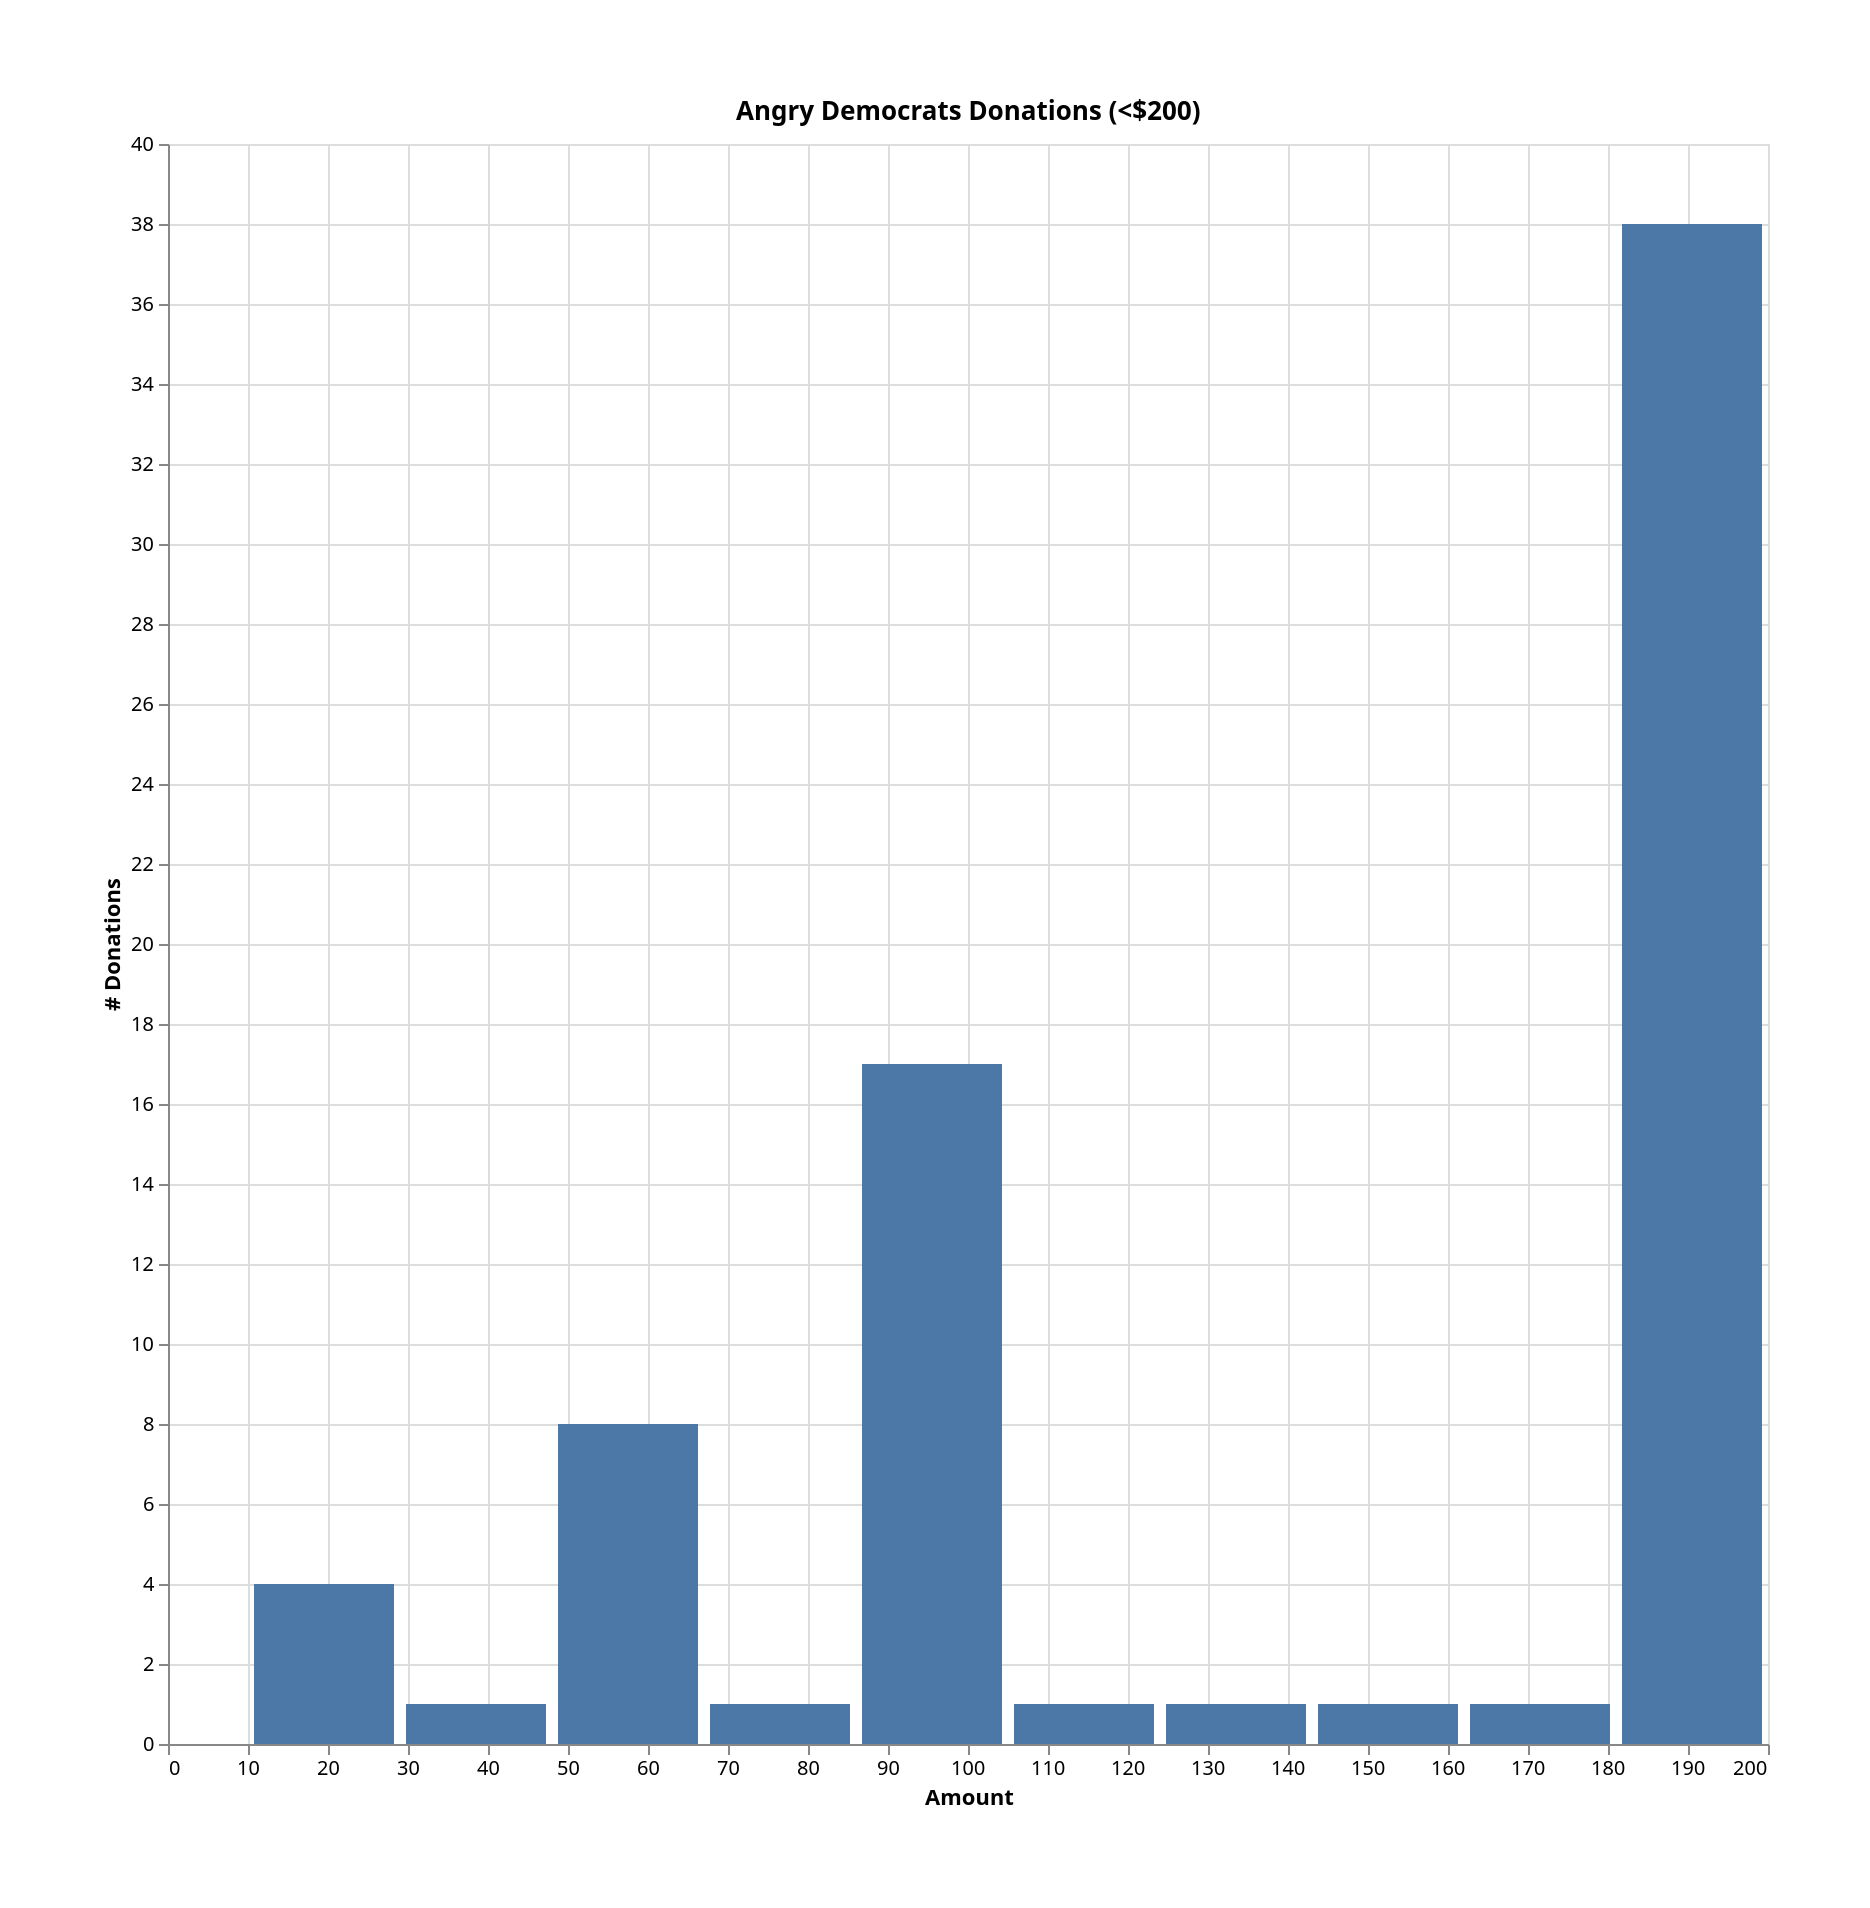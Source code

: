 {
  "config": {
    "view": {
      "height": 800,
      "width": 800
    },
    "padding": 50
  },
  "mark": {
    "binSpacing": 1,
    "size": 70,
    "type": "bar"
  },
  "data": {
    "values": [
      {
        "Amount": 19.5,
        "count": 4
      },
      {
        "Amount": 38.5,
        "count": 1
      },
      {
        "Amount": 57.5,
        "count": 8
      },
      {
        "Amount": 76.5,
        "count": 1
      },
      {
        "Amount": 95.5,
        "count": 17
      },
      {
        "Amount": 114.5,
        "count": 1
      },
      {
        "Amount": 133.5,
        "count": 1
      },
      {
        "Amount": 152.5,
        "count": 1
      },
      {
        "Amount": 171.5,
        "count": 1
      },
      {
        "Amount": 190.5,
        "count": 38
      }
    ]
  },
  "$schema": "https://vega.github.io/schema/vega-lite/v5.json",
  "title": "Angry Democrats Donations (<$200)",
  "encoding": {
    "x": {
      "field": "Amount",
      "type": "quantitative"
    },
    "y": {
      "field": "count",
      "type": "quantitative",
      "axis": {
        "title": "# Donations"
      }
    }
  }
}